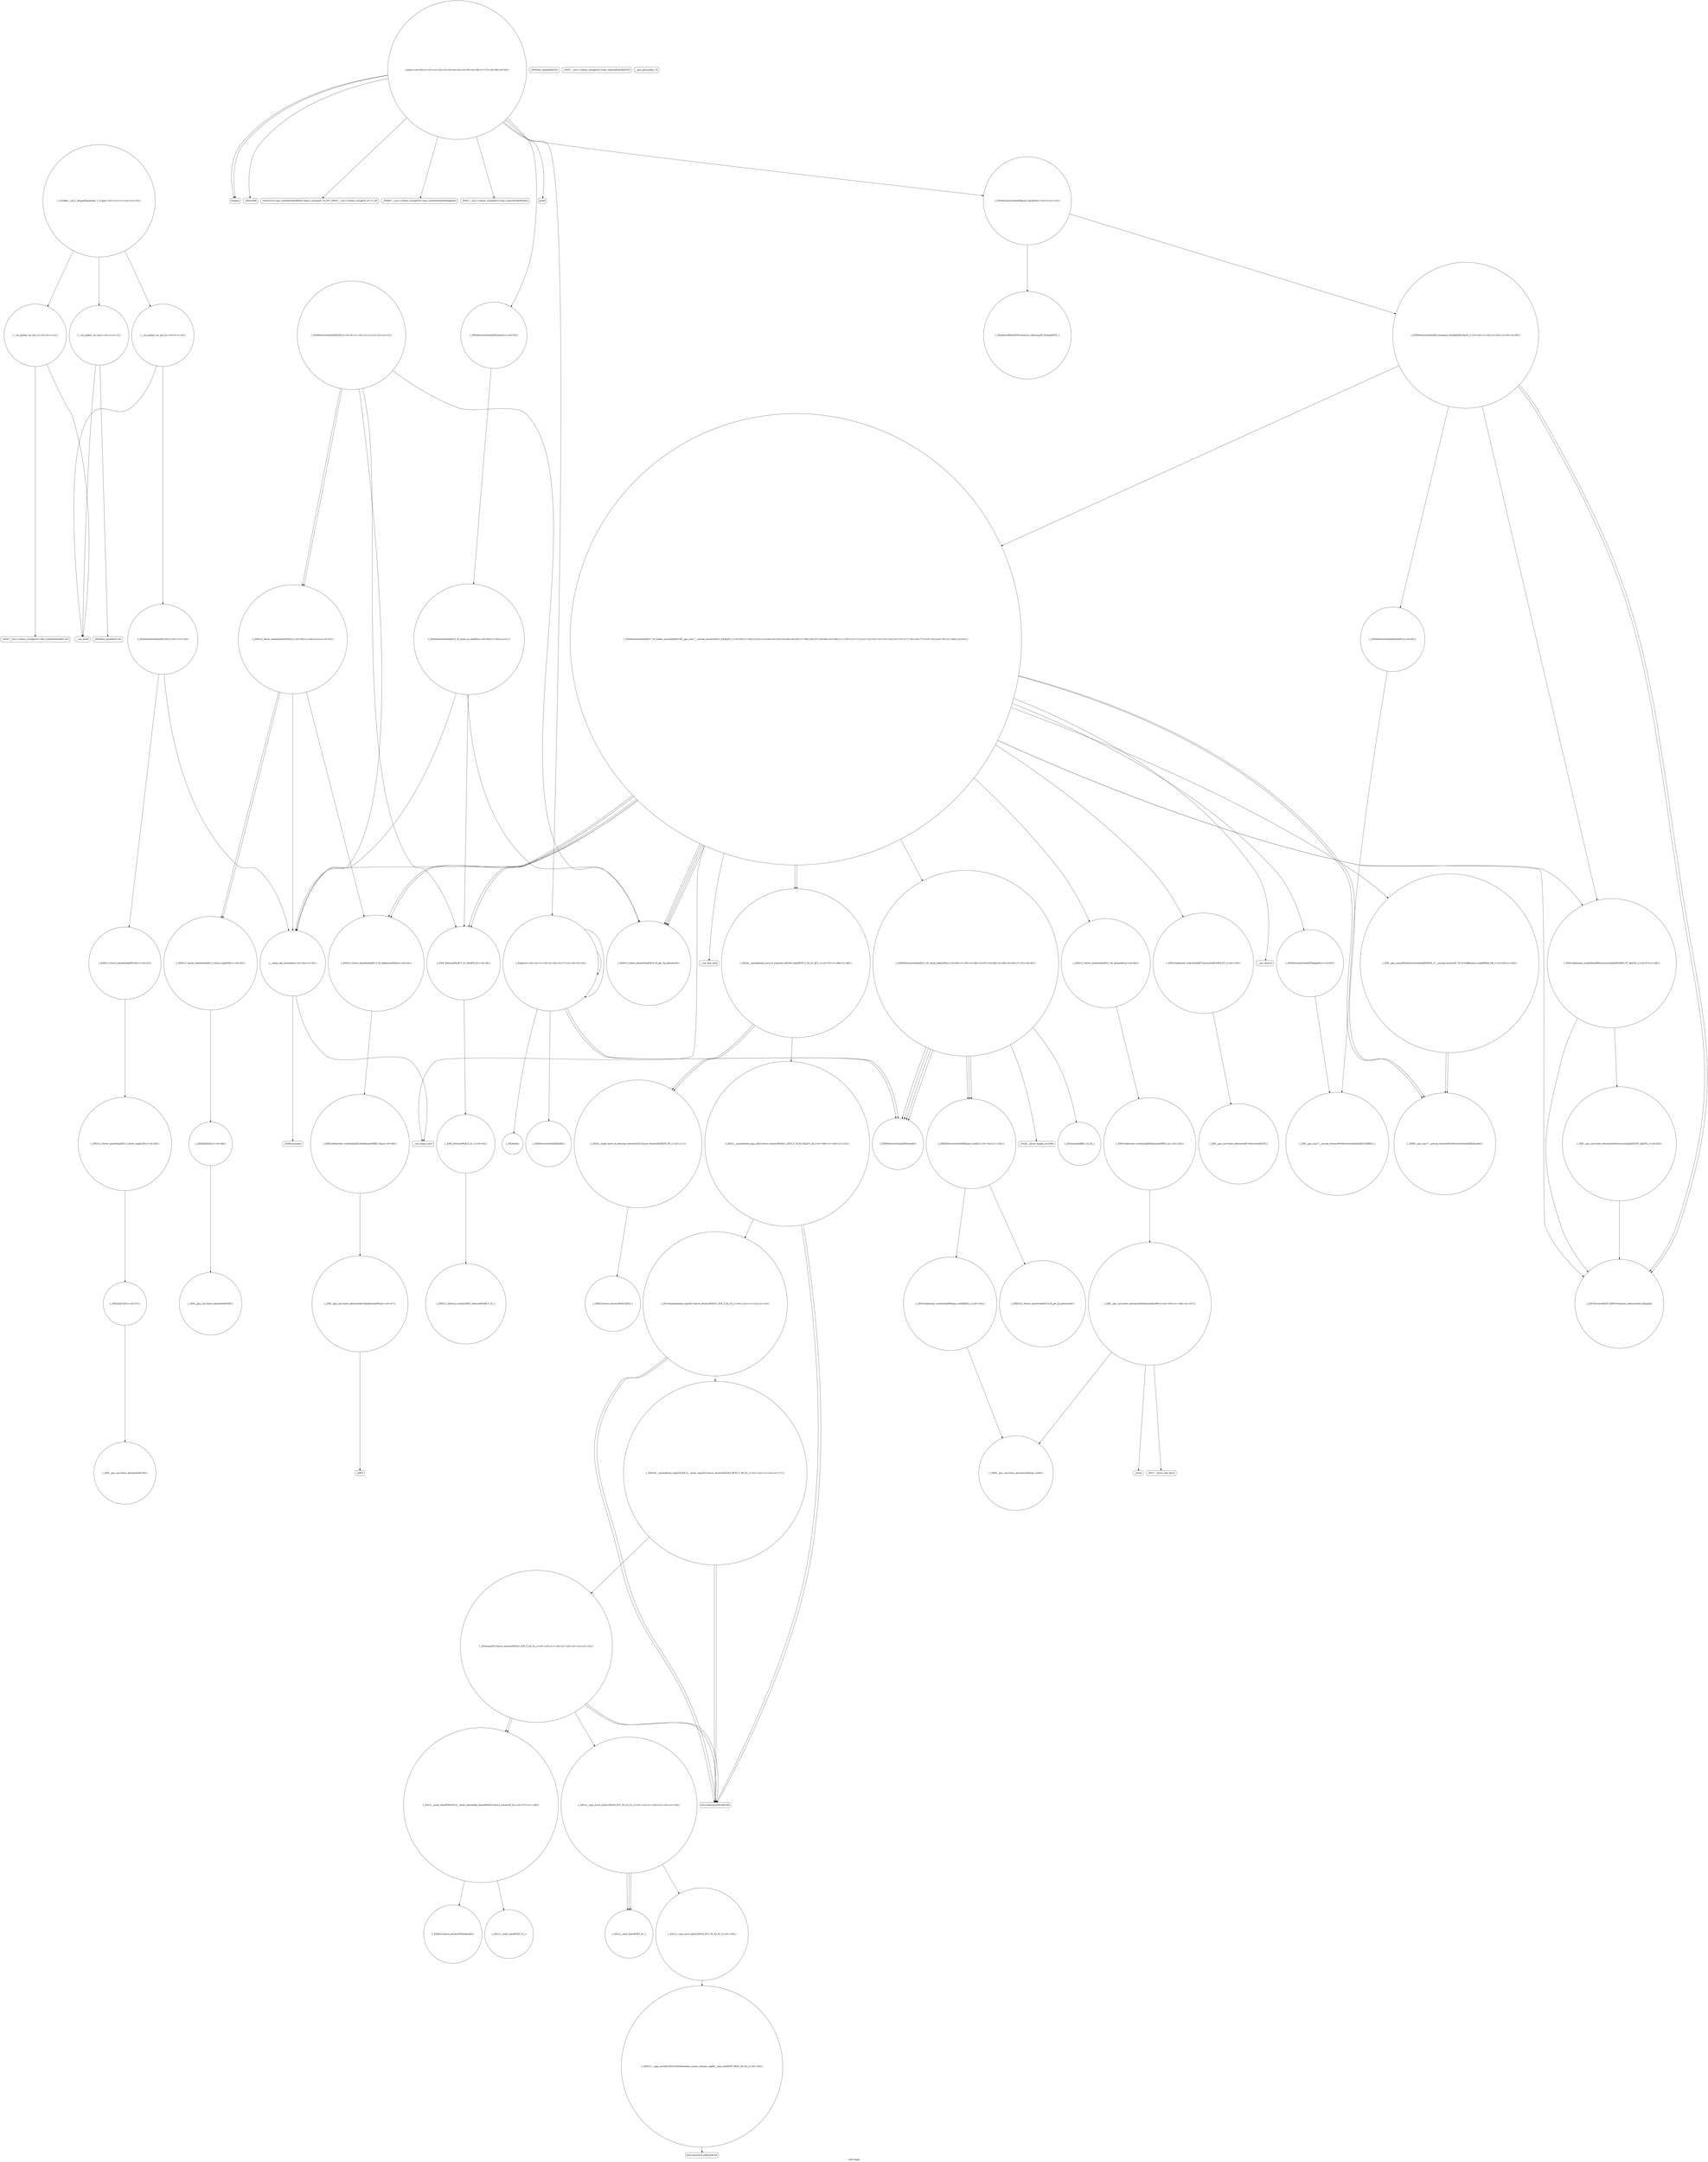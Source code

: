 digraph "Call Graph" {
	label="Call Graph";

	Node0x5635908b4420 [shape=record,shape=circle,label="{__cxx_global_var_init|{<s0>1|<s1>2}}"];
	Node0x5635908b4420:s0 -> Node0x5635908b44a0[color=black];
	Node0x5635908b4420:s1 -> Node0x5635908b45a0[color=black];
	Node0x5635908b5aa0 [shape=record,shape=circle,label="{_ZSt4moveIRxEONSt16remove_referenceIT_E4typeEOS2_}"];
	Node0x5635908b47a0 [shape=record,shape=circle,label="{__cxx_global_var_init.2|{<s0>5|<s1>6}}"];
	Node0x5635908b47a0:s0 -> Node0x5635908b4820[color=black];
	Node0x5635908b47a0:s1 -> Node0x5635908b45a0[color=black];
	Node0x5635908b6e40 [shape=record,shape=circle,label="{_ZN9__gnu_cxxmiIPxSt6vectorIxSaIxEEEENS_17__normal_iteratorIT_T0_E15difference_typeERKS8_SB_|{<s0>93|<s1>94}}"];
	Node0x5635908b6e40:s0 -> Node0x5635908b7040[color=black];
	Node0x5635908b6e40:s1 -> Node0x5635908b7040[color=black];
	Node0x5635908b4b20 [shape=record,shape=circle,label="{main|{<s0>20|<s1>21|<s2>22|<s3>23|<s4>24|<s5>25|<s6>26|<s7>27|<s8>28|<s9>29}}"];
	Node0x5635908b4b20:s0 -> Node0x5635908b4ba0[color=black];
	Node0x5635908b4b20:s1 -> Node0x5635908b4ba0[color=black];
	Node0x5635908b4b20:s2 -> Node0x5635908b4c20[color=black];
	Node0x5635908b4b20:s3 -> Node0x5635908b4ca0[color=black];
	Node0x5635908b4b20:s4 -> Node0x5635908b4d20[color=black];
	Node0x5635908b4b20:s5 -> Node0x5635908b4da0[color=black];
	Node0x5635908b4b20:s6 -> Node0x5635908b4ea0[color=black];
	Node0x5635908b4b20:s7 -> Node0x5635908b4e20[color=black];
	Node0x5635908b4b20:s8 -> Node0x5635908b49a0[color=black];
	Node0x5635908b4b20:s9 -> Node0x5635908b4f20[color=black];
	Node0x5635908b71c0 [shape=record,shape=Mrecord,label="{__cxa_end_catch}"];
	Node0x5635908b4ea0 [shape=record,shape=Mrecord,label="{_ZNSt7__cxx1112basic_stringIcSt11char_traitsIcESaIcEEixEm}"];
	Node0x5635908b7540 [shape=record,shape=circle,label="{_ZN9__gnu_cxx17__normal_iteratorIPxSt6vectorIxSaIxEEEC2ERKS1_}"];
	Node0x5635908b5220 [shape=record,shape=circle,label="{_ZNSt12_Vector_baseIxSaIxEE12_Vector_implC2Ev|{<s0>36}}"];
	Node0x5635908b5220:s0 -> Node0x5635908b52a0[color=black];
	Node0x5635908b78c0 [shape=record,shape=circle,label="{_ZSt18uninitialized_copyISt13move_iteratorIPxES1_ET0_T_S4_S3_|{<s0>112|<s1>113|<s2>114}}"];
	Node0x5635908b78c0:s0 -> Node0x5635908b7940[color=black];
	Node0x5635908b78c0:s1 -> Node0x5635908b7940[color=black];
	Node0x5635908b78c0:s2 -> Node0x5635908b79c0[color=black];
	Node0x5635908b55a0 [shape=record,shape=circle,label="{_ZNSt12_Destroy_auxILb1EE9__destroyIPxEEvT_S3_}"];
	Node0x5635908b7c40 [shape=record,shape=circle,label="{_ZSt12__niter_baseIPxET_S1_}"];
	Node0x5635908b5920 [shape=record,shape=circle,label="{_ZN9__gnu_cxx13new_allocatorIxED2Ev}"];
	Node0x5635908b7fc0 [shape=record,shape=circle,label="{_GLOBAL__sub_I_SergeyRogulenko_1_0.cpp|{<s0>131|<s1>132|<s2>133}}"];
	Node0x5635908b7fc0:s0 -> Node0x5635908b4420[color=black];
	Node0x5635908b7fc0:s1 -> Node0x5635908b4620[color=black];
	Node0x5635908b7fc0:s2 -> Node0x5635908b47a0[color=black];
	Node0x5635908b4620 [shape=record,shape=circle,label="{__cxx_global_var_init.1|{<s0>3|<s1>4}}"];
	Node0x5635908b4620:s0 -> Node0x5635908b46a0[color=black];
	Node0x5635908b4620:s1 -> Node0x5635908b45a0[color=black];
	Node0x5635908b6cc0 [shape=record,shape=circle,label="{_ZNSt6vectorIxSaIxEE3endEv|{<s0>82}}"];
	Node0x5635908b6cc0:s0 -> Node0x5635908b7540[color=black];
	Node0x5635908b49a0 [shape=record,shape=circle,label="{_Z2goxxi|{<s0>14|<s1>15|<s2>16|<s3>17|<s4>18|<s5>19}}"];
	Node0x5635908b49a0:s0 -> Node0x5635908b4a20[color=black];
	Node0x5635908b49a0:s1 -> Node0x5635908b4920[color=black];
	Node0x5635908b49a0:s2 -> Node0x5635908b4a20[color=black];
	Node0x5635908b49a0:s3 -> Node0x5635908b4aa0[color=black];
	Node0x5635908b49a0:s4 -> Node0x5635908b49a0[color=black];
	Node0x5635908b49a0:s5 -> Node0x5635908b49a0[color=black];
	Node0x5635908b7040 [shape=record,shape=circle,label="{_ZNK9__gnu_cxx17__normal_iteratorIPxSt6vectorIxSaIxEEE4baseEv}"];
	Node0x5635908b4d20 [shape=record,shape=circle,label="{_ZNSt6vectorIxSaIxEE5clearEv|{<s0>30}}"];
	Node0x5635908b4d20:s0 -> Node0x5635908b59a0[color=black];
	Node0x5635908b73c0 [shape=record,shape=circle,label="{_ZNSt16allocator_traitsISaIxEE8max_sizeERKS0_|{<s0>103}}"];
	Node0x5635908b73c0:s0 -> Node0x5635908b74c0[color=black];
	Node0x5635908b50a0 [shape=record,shape=circle,label="{__clang_call_terminate|{<s0>34|<s1>35}}"];
	Node0x5635908b50a0:s0 -> Node0x5635908b5120[color=black];
	Node0x5635908b50a0:s1 -> Node0x5635908b51a0[color=black];
	Node0x5635908b7740 [shape=record,shape=Mrecord,label="{_Znwm}"];
	Node0x5635908b5420 [shape=record,shape=circle,label="{_ZNSt12_Vector_baseIxSaIxEE19_M_get_Tp_allocatorEv}"];
	Node0x5635908b7ac0 [shape=record,shape=circle,label="{_ZSt14__copy_move_a2ILb1EPxS0_ET1_T0_S2_S1_|{<s0>123|<s1>124|<s2>125|<s3>126}}"];
	Node0x5635908b7ac0:s0 -> Node0x5635908b7c40[color=black];
	Node0x5635908b7ac0:s1 -> Node0x5635908b7c40[color=black];
	Node0x5635908b7ac0:s2 -> Node0x5635908b7c40[color=black];
	Node0x5635908b7ac0:s3 -> Node0x5635908b7bc0[color=black];
	Node0x5635908b57a0 [shape=record,shape=circle,label="{_ZN9__gnu_cxx13new_allocatorIxE10deallocateEPxm|{<s0>47}}"];
	Node0x5635908b57a0:s0 -> Node0x5635908b5820[color=black];
	Node0x5635908b7e40 [shape=record,shape=circle,label="{_ZNKSt13move_iteratorIPxE4baseEv}"];
	Node0x5635908b44a0 [shape=record,shape=Mrecord,label="{_ZNSt8ios_base4InitC1Ev}"];
	Node0x5635908b5b20 [shape=record,shape=circle,label="{_ZNSt16allocator_traitsISaIxEE9constructIxJxEEEvRS0_PT_DpOT0_|{<s0>57|<s1>58}}"];
	Node0x5635908b5b20:s0 -> Node0x5635908b5ba0[color=black];
	Node0x5635908b5b20:s1 -> Node0x5635908b6d40[color=black];
	Node0x5635908b4820 [shape=record,shape=circle,label="{_ZNSt6vectorIxSaIxEEC2Ev|{<s0>7|<s1>8}}"];
	Node0x5635908b4820:s0 -> Node0x5635908b4fa0[color=black];
	Node0x5635908b4820:s1 -> Node0x5635908b50a0[color=black];
	Node0x5635908b6ec0 [shape=record,shape=circle,label="{_ZNSt6vectorIxSaIxEE5beginEv|{<s0>95}}"];
	Node0x5635908b6ec0:s0 -> Node0x5635908b7540[color=black];
	Node0x5635908b4ba0 [shape=record,shape=Mrecord,label="{freopen}"];
	Node0x5635908b7240 [shape=record,shape=circle,label="{_ZNKSt6vectorIxSaIxEE8max_sizeEv|{<s0>101|<s1>102}}"];
	Node0x5635908b7240:s0 -> Node0x5635908b7440[color=black];
	Node0x5635908b7240:s1 -> Node0x5635908b73c0[color=black];
	Node0x5635908b4f20 [shape=record,shape=Mrecord,label="{printf}"];
	Node0x5635908b75c0 [shape=record,shape=circle,label="{_ZNSt16allocator_traitsISaIxEE8allocateERS0_m|{<s0>104}}"];
	Node0x5635908b75c0:s0 -> Node0x5635908b7640[color=black];
	Node0x5635908b52a0 [shape=record,shape=circle,label="{_ZNSaIxEC2Ev|{<s0>37}}"];
	Node0x5635908b52a0:s0 -> Node0x5635908b5320[color=black];
	Node0x5635908b7940 [shape=record,shape=Mrecord,label="{llvm.memcpy.p0i8.p0i8.i64}"];
	Node0x5635908b5620 [shape=record,shape=circle,label="{_ZNSt12_Vector_baseIxSaIxEE13_M_deallocateEPxm|{<s0>44}}"];
	Node0x5635908b5620:s0 -> Node0x5635908b5720[color=black];
	Node0x5635908b7cc0 [shape=record,shape=circle,label="{_ZNSt11__copy_moveILb1ELb1ESt26random_access_iterator_tagE8__copy_mIxEEPT_PKS3_S6_S4_|{<s0>130}}"];
	Node0x5635908b7cc0:s0 -> Node0x5635908b7d40[color=black];
	Node0x5635908b59a0 [shape=record,shape=circle,label="{_ZNSt6vectorIxSaIxEE15_M_erase_at_endEPx|{<s0>49|<s1>50|<s2>51}}"];
	Node0x5635908b59a0:s0 -> Node0x5635908b5420[color=black];
	Node0x5635908b59a0:s1 -> Node0x5635908b53a0[color=black];
	Node0x5635908b59a0:s2 -> Node0x5635908b50a0[color=black];
	Node0x5635908b46a0 [shape=record,shape=Mrecord,label="{_ZNSt7__cxx1112basic_stringIcSt11char_traitsIcESaIcEEC1Ev}"];
	Node0x5635908b6d40 [shape=record,shape=circle,label="{_ZN9__gnu_cxx13new_allocatorIxE9constructIxJxEEEvPT_DpOT0_|{<s0>83}}"];
	Node0x5635908b6d40:s0 -> Node0x5635908b5ba0[color=black];
	Node0x5635908b4a20 [shape=record,shape=circle,label="{_ZNKSt6vectorIxSaIxEE4sizeEv}"];
	Node0x5635908b70c0 [shape=record,shape=circle,label="{_ZNSt16allocator_traitsISaIxEE7destroyIxEEvRS0_PT_|{<s0>100}}"];
	Node0x5635908b70c0:s0 -> Node0x5635908b7f40[color=black];
	Node0x5635908b4da0 [shape=record,shape=Mrecord,label="{_ZNKSt7__cxx1112basic_stringIcSt11char_traitsIcESaIcEE6lengthEv}"];
	Node0x5635908b7440 [shape=record,shape=circle,label="{_ZNKSt12_Vector_baseIxSaIxEE19_M_get_Tp_allocatorEv}"];
	Node0x5635908b5120 [shape=record,shape=Mrecord,label="{__cxa_begin_catch}"];
	Node0x5635908b77c0 [shape=record,shape=circle,label="{_ZSt22__uninitialized_copy_aISt13move_iteratorIPxES1_xET0_T_S4_S3_RSaIT1_E|{<s0>108|<s1>109|<s2>110}}"];
	Node0x5635908b77c0:s0 -> Node0x5635908b7940[color=black];
	Node0x5635908b77c0:s1 -> Node0x5635908b7940[color=black];
	Node0x5635908b77c0:s2 -> Node0x5635908b78c0[color=black];
	Node0x5635908b54a0 [shape=record,shape=circle,label="{_ZNSt12_Vector_baseIxSaIxEED2Ev|{<s0>39|<s1>40|<s2>41|<s3>42}}"];
	Node0x5635908b54a0:s0 -> Node0x5635908b5620[color=black];
	Node0x5635908b54a0:s1 -> Node0x5635908b56a0[color=black];
	Node0x5635908b54a0:s2 -> Node0x5635908b56a0[color=black];
	Node0x5635908b54a0:s3 -> Node0x5635908b50a0[color=black];
	Node0x5635908b7b40 [shape=record,shape=circle,label="{_ZSt12__miter_baseIPxEDTcl12__miter_basecldtfp_4baseEEESt13move_iteratorIT_E|{<s0>127|<s1>128}}"];
	Node0x5635908b7b40:s0 -> Node0x5635908b7e40[color=black];
	Node0x5635908b7b40:s1 -> Node0x5635908b7dc0[color=black];
	Node0x5635908b5820 [shape=record,shape=Mrecord,label="{_ZdlPv}"];
	Node0x5635908b7ec0 [shape=record,shape=circle,label="{_ZNSt13move_iteratorIPxEC2ES0_}"];
	Node0x5635908b4520 [shape=record,shape=Mrecord,label="{_ZNSt8ios_base4InitD1Ev}"];
	Node0x5635908b5ba0 [shape=record,shape=circle,label="{_ZSt7forwardIxEOT_RNSt16remove_referenceIS0_E4typeE}"];
	Node0x5635908b48a0 [shape=record,shape=circle,label="{_ZNSt6vectorIxSaIxEED2Ev|{<s0>9|<s1>10|<s2>11|<s3>12|<s4>13}}"];
	Node0x5635908b48a0:s0 -> Node0x5635908b5420[color=black];
	Node0x5635908b48a0:s1 -> Node0x5635908b53a0[color=black];
	Node0x5635908b48a0:s2 -> Node0x5635908b54a0[color=black];
	Node0x5635908b48a0:s3 -> Node0x5635908b54a0[color=black];
	Node0x5635908b48a0:s4 -> Node0x5635908b50a0[color=black];
	Node0x5635908b6f40 [shape=record,shape=circle,label="{_ZNSt12_Vector_baseIxSaIxEE11_M_allocateEm|{<s0>96}}"];
	Node0x5635908b6f40:s0 -> Node0x5635908b75c0[color=black];
	Node0x5635908b4c20 [shape=record,shape=Mrecord,label="{_ZNSirsERi}"];
	Node0x5635908b72c0 [shape=record,shape=Mrecord,label="{_ZSt20__throw_length_errorPKc}"];
	Node0x5635908b4fa0 [shape=record,shape=circle,label="{_ZNSt12_Vector_baseIxSaIxEEC2Ev|{<s0>33}}"];
	Node0x5635908b4fa0:s0 -> Node0x5635908b5220[color=black];
	Node0x5635908b7640 [shape=record,shape=circle,label="{_ZN9__gnu_cxx13new_allocatorIxE8allocateEmPKv|{<s0>105|<s1>106|<s2>107}}"];
	Node0x5635908b7640:s0 -> Node0x5635908b74c0[color=black];
	Node0x5635908b7640:s1 -> Node0x5635908b76c0[color=black];
	Node0x5635908b7640:s2 -> Node0x5635908b7740[color=black];
	Node0x5635908b5320 [shape=record,shape=circle,label="{_ZN9__gnu_cxx13new_allocatorIxEC2Ev}"];
	Node0x5635908b79c0 [shape=record,shape=circle,label="{_ZNSt20__uninitialized_copyILb1EE13__uninit_copyISt13move_iteratorIPxES3_EET0_T_S6_S5_|{<s0>115|<s1>116|<s2>117}}"];
	Node0x5635908b79c0:s0 -> Node0x5635908b7940[color=black];
	Node0x5635908b79c0:s1 -> Node0x5635908b7940[color=black];
	Node0x5635908b79c0:s2 -> Node0x5635908b7a40[color=black];
	Node0x5635908b56a0 [shape=record,shape=circle,label="{_ZNSt12_Vector_baseIxSaIxEE12_Vector_implD2Ev|{<s0>45}}"];
	Node0x5635908b56a0:s0 -> Node0x5635908b58a0[color=black];
	Node0x5635908b7d40 [shape=record,shape=Mrecord,label="{llvm.memmove.p0i8.p0i8.i64}"];
	Node0x5635908b5a20 [shape=record,shape=circle,label="{_ZNSt6vectorIxSaIxEE12emplace_backIJxEEEvDpOT_|{<s0>52|<s1>53|<s2>54|<s3>55|<s4>56}}"];
	Node0x5635908b5a20:s0 -> Node0x5635908b5ba0[color=black];
	Node0x5635908b5a20:s1 -> Node0x5635908b5b20[color=black];
	Node0x5635908b5a20:s2 -> Node0x5635908b6cc0[color=black];
	Node0x5635908b5a20:s3 -> Node0x5635908b5ba0[color=black];
	Node0x5635908b5a20:s4 -> Node0x5635908b6c40[color=black];
	Node0x5635908b4720 [shape=record,shape=Mrecord,label="{_ZNSt7__cxx1112basic_stringIcSt11char_traitsIcESaIcEED1Ev}"];
	Node0x5635908b6dc0 [shape=record,shape=circle,label="{_ZNKSt6vectorIxSaIxEE12_M_check_lenEmPKc|{<s0>84|<s1>85|<s2>86|<s3>87|<s4>88|<s5>89|<s6>90|<s7>91|<s8>92}}"];
	Node0x5635908b6dc0:s0 -> Node0x5635908b7240[color=black];
	Node0x5635908b6dc0:s1 -> Node0x5635908b4a20[color=black];
	Node0x5635908b6dc0:s2 -> Node0x5635908b72c0[color=black];
	Node0x5635908b6dc0:s3 -> Node0x5635908b4a20[color=black];
	Node0x5635908b6dc0:s4 -> Node0x5635908b4a20[color=black];
	Node0x5635908b6dc0:s5 -> Node0x5635908b7340[color=black];
	Node0x5635908b6dc0:s6 -> Node0x5635908b4a20[color=black];
	Node0x5635908b6dc0:s7 -> Node0x5635908b7240[color=black];
	Node0x5635908b6dc0:s8 -> Node0x5635908b7240[color=black];
	Node0x5635908b4aa0 [shape=record,shape=circle,label="{_ZNSt6vectorIxSaIxEEixEm}"];
	Node0x5635908b7140 [shape=record,shape=Mrecord,label="{__cxa_rethrow}"];
	Node0x5635908b4e20 [shape=record,shape=circle,label="{_ZNSt6vectorIxSaIxEE9push_backEOx|{<s0>31|<s1>32}}"];
	Node0x5635908b4e20:s0 -> Node0x5635908b5aa0[color=black];
	Node0x5635908b4e20:s1 -> Node0x5635908b5a20[color=black];
	Node0x5635908b74c0 [shape=record,shape=circle,label="{_ZNK9__gnu_cxx13new_allocatorIxE8max_sizeEv}"];
	Node0x5635908b51a0 [shape=record,shape=Mrecord,label="{_ZSt9terminatev}"];
	Node0x5635908b7840 [shape=record,shape=circle,label="{_ZSt32__make_move_if_noexcept_iteratorIxSt13move_iteratorIPxEET0_PT_|{<s0>111}}"];
	Node0x5635908b7840:s0 -> Node0x5635908b7ec0[color=black];
	Node0x5635908b5520 [shape=record,shape=circle,label="{_ZSt8_DestroyIPxEvT_S1_|{<s0>43}}"];
	Node0x5635908b5520:s0 -> Node0x5635908b55a0[color=black];
	Node0x5635908b7bc0 [shape=record,shape=circle,label="{_ZSt13__copy_move_aILb1EPxS0_ET1_T0_S2_S1_|{<s0>129}}"];
	Node0x5635908b7bc0:s0 -> Node0x5635908b7cc0[color=black];
	Node0x5635908b58a0 [shape=record,shape=circle,label="{_ZNSaIxED2Ev|{<s0>48}}"];
	Node0x5635908b58a0:s0 -> Node0x5635908b5920[color=black];
	Node0x5635908b7f40 [shape=record,shape=circle,label="{_ZN9__gnu_cxx13new_allocatorIxE7destroyIxEEvPT_}"];
	Node0x5635908b45a0 [shape=record,shape=Mrecord,label="{__cxa_atexit}"];
	Node0x5635908b6c40 [shape=record,shape=circle,label="{_ZNSt6vectorIxSaIxEE17_M_realloc_insertIJxEEEvN9__gnu_cxx17__normal_iteratorIPxS1_EEDpOT_|{<s0>59|<s1>60|<s2>61|<s3>62|<s4>63|<s5>64|<s6>65|<s7>66|<s8>67|<s9>68|<s10>69|<s11>70|<s12>71|<s13>72|<s14>73|<s15>74|<s16>75|<s17>76|<s18>77|<s19>78|<s20>79|<s21>80|<s22>81}}"];
	Node0x5635908b6c40:s0 -> Node0x5635908b6dc0[color=black];
	Node0x5635908b6c40:s1 -> Node0x5635908b6ec0[color=black];
	Node0x5635908b6c40:s2 -> Node0x5635908b6e40[color=black];
	Node0x5635908b6c40:s3 -> Node0x5635908b6f40[color=black];
	Node0x5635908b6c40:s4 -> Node0x5635908b5ba0[color=black];
	Node0x5635908b6c40:s5 -> Node0x5635908b5b20[color=black];
	Node0x5635908b6c40:s6 -> Node0x5635908b7040[color=black];
	Node0x5635908b6c40:s7 -> Node0x5635908b5420[color=black];
	Node0x5635908b6c40:s8 -> Node0x5635908b6fc0[color=black];
	Node0x5635908b6c40:s9 -> Node0x5635908b7040[color=black];
	Node0x5635908b6c40:s10 -> Node0x5635908b5420[color=black];
	Node0x5635908b6c40:s11 -> Node0x5635908b6fc0[color=black];
	Node0x5635908b6c40:s12 -> Node0x5635908b5120[color=black];
	Node0x5635908b6c40:s13 -> Node0x5635908b70c0[color=black];
	Node0x5635908b6c40:s14 -> Node0x5635908b71c0[color=black];
	Node0x5635908b6c40:s15 -> Node0x5635908b5420[color=black];
	Node0x5635908b6c40:s16 -> Node0x5635908b53a0[color=black];
	Node0x5635908b6c40:s17 -> Node0x5635908b5620[color=black];
	Node0x5635908b6c40:s18 -> Node0x5635908b7140[color=black];
	Node0x5635908b6c40:s19 -> Node0x5635908b5420[color=black];
	Node0x5635908b6c40:s20 -> Node0x5635908b53a0[color=black];
	Node0x5635908b6c40:s21 -> Node0x5635908b5620[color=black];
	Node0x5635908b6c40:s22 -> Node0x5635908b50a0[color=black];
	Node0x5635908b4920 [shape=record,shape=circle,label="{_Z5checkx}"];
	Node0x5635908b6fc0 [shape=record,shape=circle,label="{_ZSt34__uninitialized_move_if_noexcept_aIPxS0_SaIxEET0_T_S3_S2_RT1_|{<s0>97|<s1>98|<s2>99}}"];
	Node0x5635908b6fc0:s0 -> Node0x5635908b7840[color=black];
	Node0x5635908b6fc0:s1 -> Node0x5635908b7840[color=black];
	Node0x5635908b6fc0:s2 -> Node0x5635908b77c0[color=black];
	Node0x5635908b4ca0 [shape=record,shape=Mrecord,label="{_ZStrsIcSt11char_traitsIcESaIcEERSt13basic_istreamIT_T0_ES7_RNSt7__cxx1112basic_stringIS4_S5_T1_EE}"];
	Node0x5635908b7340 [shape=record,shape=circle,label="{_ZSt3maxImERKT_S2_S2_}"];
	Node0x5635908b5020 [shape=record,shape=Mrecord,label="{__gxx_personality_v0}"];
	Node0x5635908b76c0 [shape=record,shape=Mrecord,label="{_ZSt17__throw_bad_allocv}"];
	Node0x5635908b53a0 [shape=record,shape=circle,label="{_ZSt8_DestroyIPxxEvT_S1_RSaIT0_E|{<s0>38}}"];
	Node0x5635908b53a0:s0 -> Node0x5635908b5520[color=black];
	Node0x5635908b7a40 [shape=record,shape=circle,label="{_ZSt4copyISt13move_iteratorIPxES1_ET0_T_S4_S3_|{<s0>118|<s1>119|<s2>120|<s3>121|<s4>122}}"];
	Node0x5635908b7a40:s0 -> Node0x5635908b7940[color=black];
	Node0x5635908b7a40:s1 -> Node0x5635908b7b40[color=black];
	Node0x5635908b7a40:s2 -> Node0x5635908b7940[color=black];
	Node0x5635908b7a40:s3 -> Node0x5635908b7b40[color=black];
	Node0x5635908b7a40:s4 -> Node0x5635908b7ac0[color=black];
	Node0x5635908b5720 [shape=record,shape=circle,label="{_ZNSt16allocator_traitsISaIxEE10deallocateERS0_Pxm|{<s0>46}}"];
	Node0x5635908b5720:s0 -> Node0x5635908b57a0[color=black];
	Node0x5635908b7dc0 [shape=record,shape=circle,label="{_ZSt12__miter_baseIPxET_S1_}"];
}
